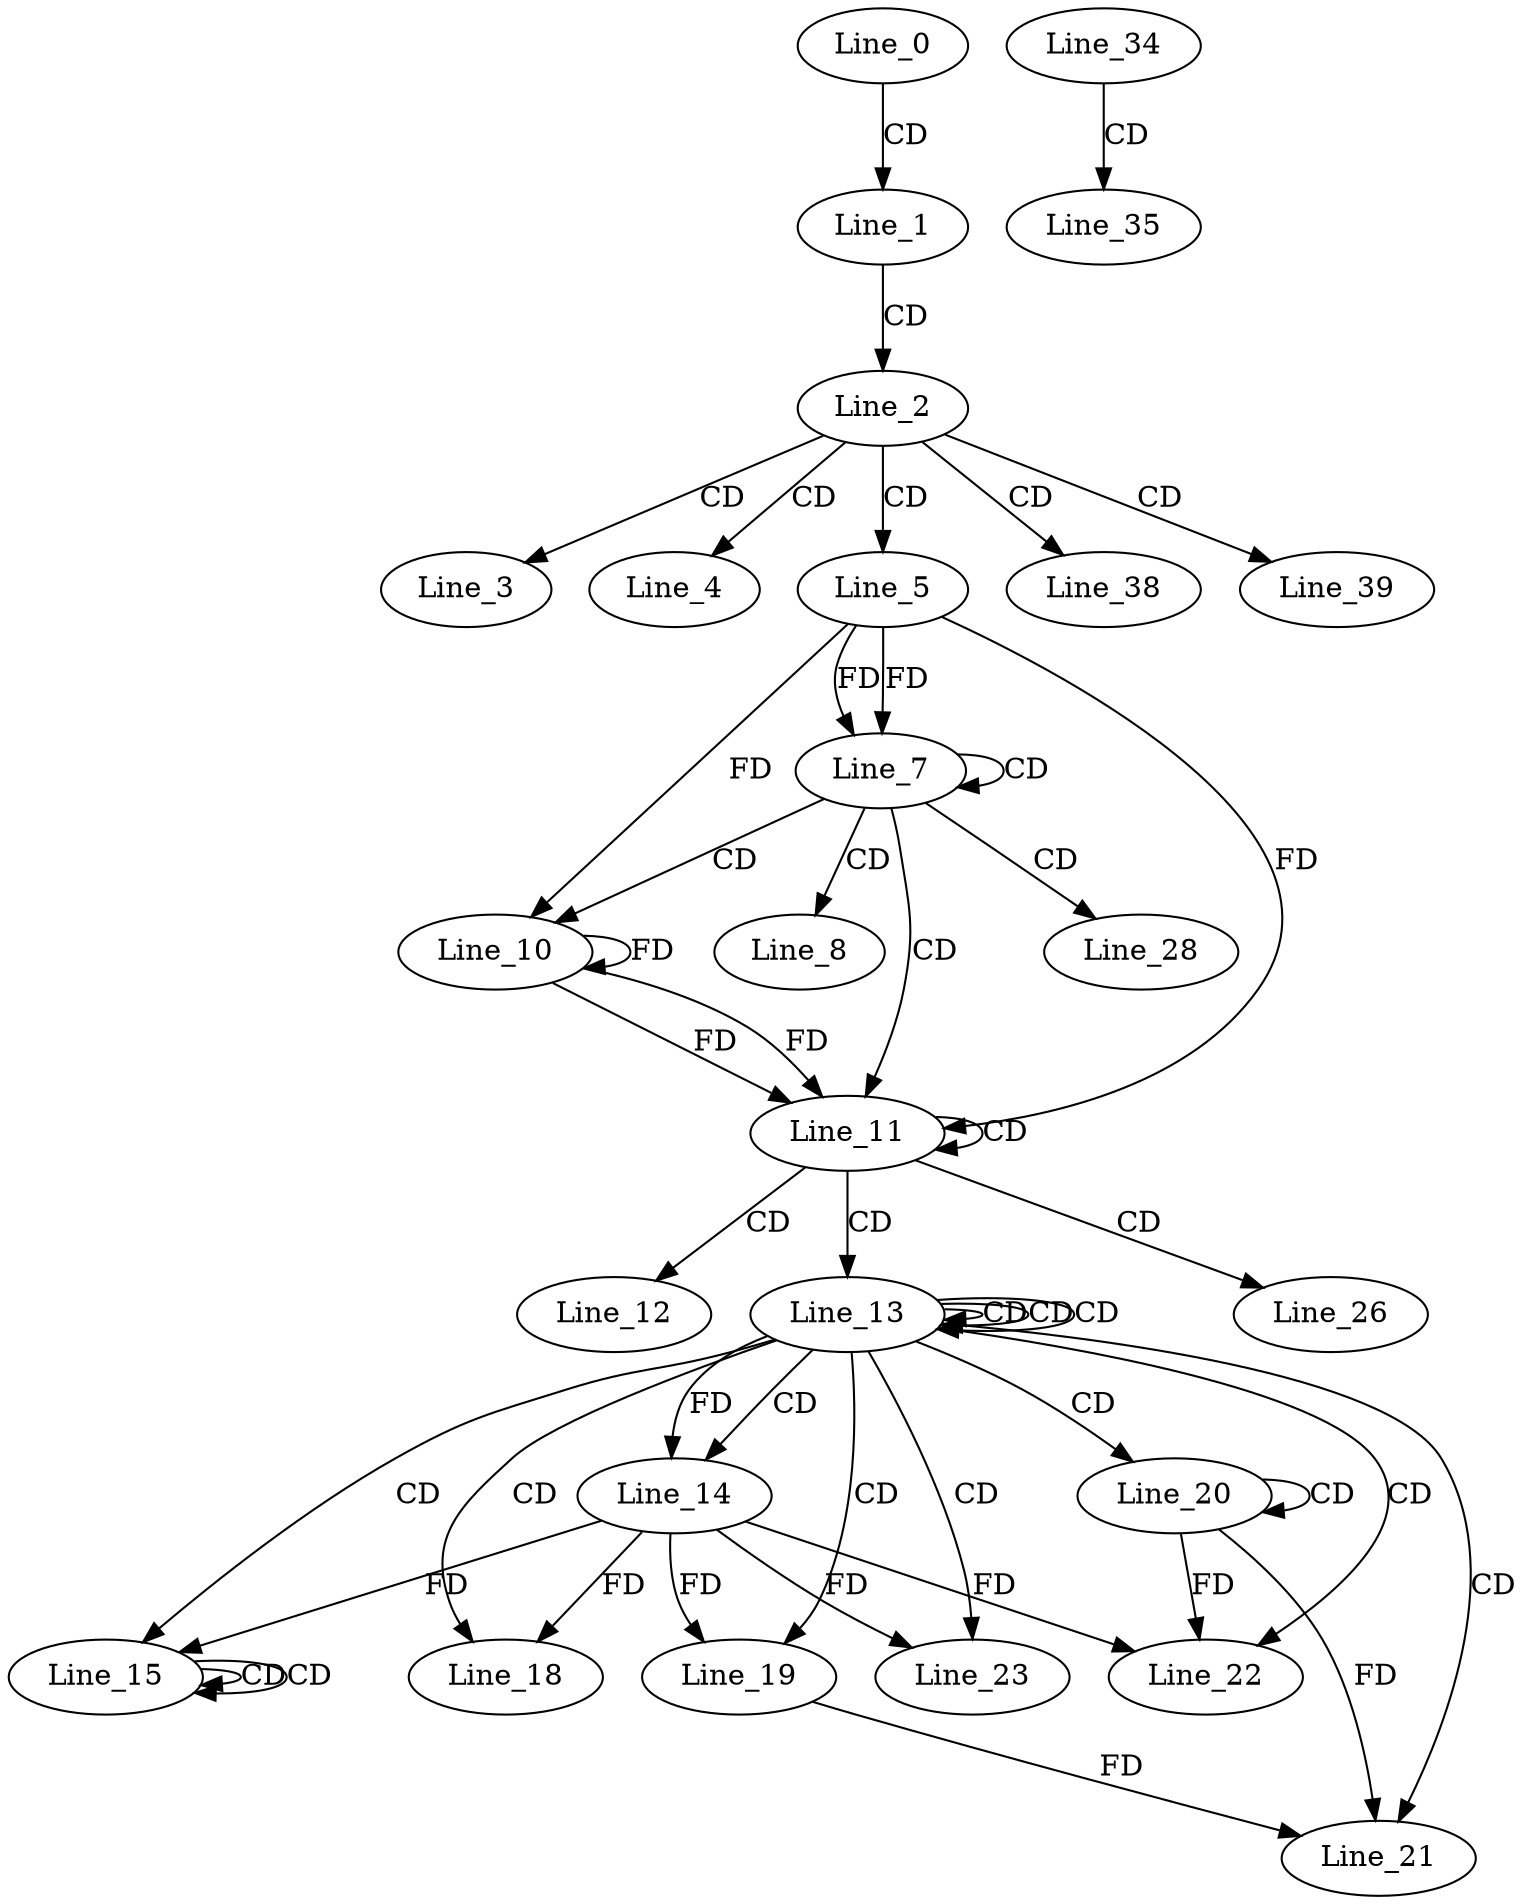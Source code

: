 digraph G {
  Line_0;
  Line_1;
  Line_2;
  Line_3;
  Line_4;
  Line_5;
  Line_7;
  Line_7;
  Line_8;
  Line_10;
  Line_11;
  Line_11;
  Line_12;
  Line_13;
  Line_13;
  Line_13;
  Line_13;
  Line_14;
  Line_14;
  Line_15;
  Line_15;
  Line_15;
  Line_18;
  Line_19;
  Line_19;
  Line_20;
  Line_20;
  Line_21;
  Line_22;
  Line_22;
  Line_23;
  Line_26;
  Line_28;
  Line_34;
  Line_35;
  Line_38;
  Line_39;
  Line_0 -> Line_1 [ label="CD" ];
  Line_1 -> Line_2 [ label="CD" ];
  Line_2 -> Line_3 [ label="CD" ];
  Line_2 -> Line_4 [ label="CD" ];
  Line_2 -> Line_5 [ label="CD" ];
  Line_5 -> Line_7 [ label="FD" ];
  Line_7 -> Line_7 [ label="CD" ];
  Line_5 -> Line_7 [ label="FD" ];
  Line_7 -> Line_8 [ label="CD" ];
  Line_7 -> Line_10 [ label="CD" ];
  Line_5 -> Line_10 [ label="FD" ];
  Line_10 -> Line_10 [ label="FD" ];
  Line_7 -> Line_11 [ label="CD" ];
  Line_10 -> Line_11 [ label="FD" ];
  Line_11 -> Line_11 [ label="CD" ];
  Line_5 -> Line_11 [ label="FD" ];
  Line_10 -> Line_11 [ label="FD" ];
  Line_11 -> Line_12 [ label="CD" ];
  Line_11 -> Line_13 [ label="CD" ];
  Line_13 -> Line_13 [ label="CD" ];
  Line_13 -> Line_13 [ label="CD" ];
  Line_13 -> Line_13 [ label="CD" ];
  Line_13 -> Line_14 [ label="CD" ];
  Line_13 -> Line_14 [ label="FD" ];
  Line_13 -> Line_15 [ label="CD" ];
  Line_15 -> Line_15 [ label="CD" ];
  Line_15 -> Line_15 [ label="CD" ];
  Line_14 -> Line_15 [ label="FD" ];
  Line_13 -> Line_18 [ label="CD" ];
  Line_14 -> Line_18 [ label="FD" ];
  Line_13 -> Line_19 [ label="CD" ];
  Line_14 -> Line_19 [ label="FD" ];
  Line_13 -> Line_20 [ label="CD" ];
  Line_20 -> Line_20 [ label="CD" ];
  Line_13 -> Line_21 [ label="CD" ];
  Line_19 -> Line_21 [ label="FD" ];
  Line_20 -> Line_21 [ label="FD" ];
  Line_13 -> Line_22 [ label="CD" ];
  Line_14 -> Line_22 [ label="FD" ];
  Line_20 -> Line_22 [ label="FD" ];
  Line_13 -> Line_23 [ label="CD" ];
  Line_14 -> Line_23 [ label="FD" ];
  Line_11 -> Line_26 [ label="CD" ];
  Line_7 -> Line_28 [ label="CD" ];
  Line_34 -> Line_35 [ label="CD" ];
  Line_2 -> Line_38 [ label="CD" ];
  Line_2 -> Line_39 [ label="CD" ];
}
